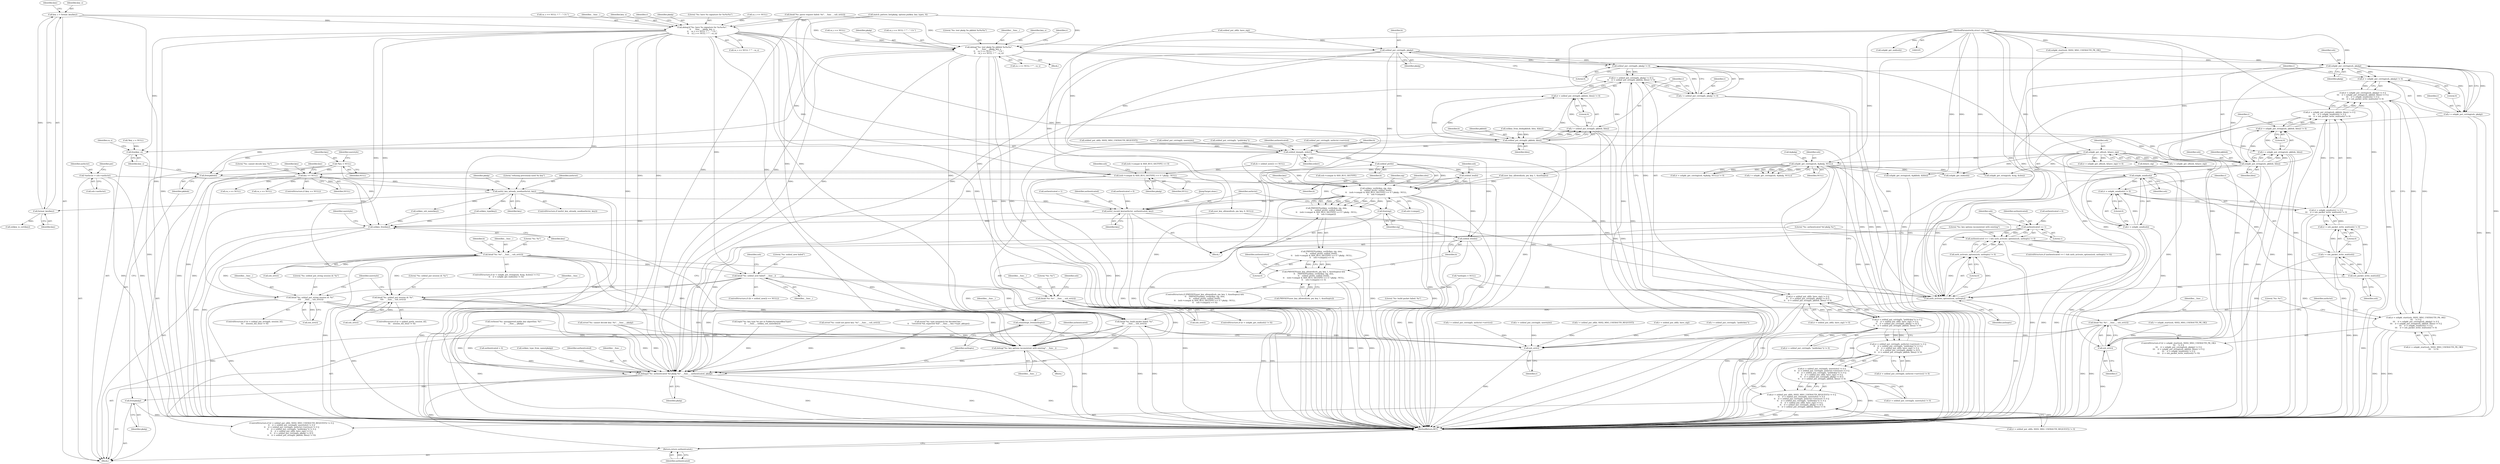 digraph "0_src_779974d35b4859c07bc3cb8a12c74b43b0a7d1e0_1@pointer" {
"1000300" [label="(Call,key_s = format_key(key))"];
"1000302" [label="(Call,format_key(key))"];
"1000275" [label="(Call,auth2_key_already_used(authctxt, key))"];
"1000109" [label="(Call,*authctxt = ssh->authctxt)"];
"1000231" [label="(Call,key == NULL)"];
"1000122" [label="(Call,*key = NULL)"];
"1000178" [label="(Call,sshpkt_get_cstring(ssh, &pkalg, NULL))"];
"1000169" [label="(Call,sshpkt_get_u8(ssh, &have_sig))"];
"1000106" [label="(MethodParameterIn,struct ssh *ssh)"];
"1000318" [label="(Call,debug3(\"%s: have %s signature for %s%s%s\",\n\t\t    __func__, pkalg, key_s,\n\t\t    ca_s == NULL ? \"\" : \" CA \",\n\t\t    ca_s == NULL ? \"\" : ca_s))"];
"1000353" [label="(Call,fatal(\"%s: %s\", __func__, ssh_err(r)))"];
"1000364" [label="(Call,fatal(\"%s: sshbuf_new failed\", __func__))"];
"1000383" [label="(Call,fatal(\"%s: sshbuf_put session id: %s\",\n\t\t\t\t    __func__, ssh_err(r)))"];
"1000484" [label="(Call,fatal(\"%s: build packet failed: %s\",\n\t\t\t    __func__, ssh_err(r)))"];
"1000642" [label="(Call,debug(\"%s: key options inconsistent with existing\", __func__))"];
"1000648" [label="(Call,debug2(\"%s: authenticated %d pkalg %s\", __func__, authenticated, pkalg))"];
"1000659" [label="(Call,free(pkalg))"];
"1000667" [label="(Return,return authenticated;)"];
"1000399" [label="(Call,fatal(\"%s: sshbuf_put_string session id: %s\",\n \t\t\t\t    __func__, ssh_err(r)))"];
"1000472" [label="(Call,sshbuf_put_cstring(b, pkalg))"];
"1000471" [label="(Call,sshbuf_put_cstring(b, pkalg) != 0)"];
"1000468" [label="(Call,(r = sshbuf_put_cstring(b, pkalg) != 0) ||\n\t\t    (r = sshbuf_put_string(b, pkblob, blen)) != 0)"];
"1000460" [label="(Call,(r = sshbuf_put_u8(b, have_sig)) != 0 ||\n\t\t    (r = sshbuf_put_cstring(b, pkalg) != 0) ||\n\t\t    (r = sshbuf_put_string(b, pkblob, blen)) != 0)"];
"1000452" [label="(Call,(r = sshbuf_put_cstring(b, \"publickey\")) != 0 ||\n\t\t    (r = sshbuf_put_u8(b, have_sig)) != 0 ||\n\t\t    (r = sshbuf_put_cstring(b, pkalg) != 0) ||\n\t\t    (r = sshbuf_put_string(b, pkblob, blen)) != 0)"];
"1000442" [label="(Call,(r = sshbuf_put_cstring(b, authctxt->service)) != 0 ||\n\t\t    (r = sshbuf_put_cstring(b, \"publickey\")) != 0 ||\n\t\t    (r = sshbuf_put_u8(b, have_sig)) != 0 ||\n\t\t    (r = sshbuf_put_cstring(b, pkalg) != 0) ||\n\t\t    (r = sshbuf_put_string(b, pkblob, blen)) != 0)"];
"1000434" [label="(Call,(r = sshbuf_put_cstring(b, userstyle)) != 0 ||\n\t\t    (r = sshbuf_put_cstring(b, authctxt->service)) != 0 ||\n\t\t    (r = sshbuf_put_cstring(b, \"publickey\")) != 0 ||\n\t\t    (r = sshbuf_put_u8(b, have_sig)) != 0 ||\n\t\t    (r = sshbuf_put_cstring(b, pkalg) != 0) ||\n\t\t    (r = sshbuf_put_string(b, pkblob, blen)) != 0)"];
"1000426" [label="(Call,(r = sshbuf_put_u8(b, SSH2_MSG_USERAUTH_REQUEST)) != 0 ||\n\t\t    (r = sshbuf_put_cstring(b, userstyle)) != 0 ||\n\t\t    (r = sshbuf_put_cstring(b, authctxt->service)) != 0 ||\n\t\t    (r = sshbuf_put_cstring(b, \"publickey\")) != 0 ||\n\t\t    (r = sshbuf_put_u8(b, have_sig)) != 0 ||\n\t\t    (r = sshbuf_put_cstring(b, pkalg) != 0) ||\n\t\t    (r = sshbuf_put_string(b, pkblob, blen)) != 0)"];
"1000469" [label="(Call,r = sshbuf_put_cstring(b, pkalg) != 0)"];
"1000487" [label="(Call,ssh_err(r))"];
"1000479" [label="(Call,sshbuf_put_string(b, pkblob, blen))"];
"1000476" [label="(Call,(r = sshbuf_put_string(b, pkblob, blen)) != 0)"];
"1000477" [label="(Call,r = sshbuf_put_string(b, pkblob, blen))"];
"1000489" [label="(Call,sshbuf_dump(b, stderr))"];
"1000511" [label="(Call,sshbuf_ptr(b))"];
"1000507" [label="(Call,sshkey_verify(key, sig, slen,\n\t\t    sshbuf_ptr(b), sshbuf_len(b),\n\t\t    (ssh->compat & SSH_BUG_SIGTYPE) == 0 ? pkalg : NULL,\n\t\t    ssh->compat))"];
"1000506" [label="(Call,PRIVSEP(sshkey_verify(key, sig, slen,\n\t\t    sshbuf_ptr(b), sshbuf_len(b),\n\t\t    (ssh->compat & SSH_BUG_SIGTYPE) == 0 ? pkalg : NULL,\n\t\t    ssh->compat)))"];
"1000505" [label="(Call,PRIVSEP(sshkey_verify(key, sig, slen,\n\t\t    sshbuf_ptr(b), sshbuf_len(b),\n\t\t    (ssh->compat & SSH_BUG_SIGTYPE) == 0 ? pkalg : NULL,\n\t\t    ssh->compat)) == 0)"];
"1000496" [label="(Call,PRIVSEP(user_key_allowed(ssh, pw, key, 1, &authopts)) &&\n\t\t    PRIVSEP(sshkey_verify(key, sig, slen,\n\t\t    sshbuf_ptr(b), sshbuf_len(b),\n\t\t    (ssh->compat & SSH_BUG_SIGTYPE) == 0 ? pkalg : NULL,\n\t\t    ssh->compat)) == 0)"];
"1000535" [label="(Call,free(sig))"];
"1000537" [label="(Call,auth2_record_key(authctxt, authenticated, key))"];
"1000633" [label="(Call,authenticated == 1)"];
"1000632" [label="(Call,authenticated == 1 && auth_activate_options(ssh, authopts) != 0)"];
"1000655" [label="(Call,sshkey_free(key))"];
"1000513" [label="(Call,sshbuf_len(b))"];
"1000533" [label="(Call,sshbuf_free(b))"];
"1000661" [label="(Call,free(pkblob))"];
"1000515" [label="(Call,(ssh->compat & SSH_BUG_SIGTYPE) == 0 ? pkalg : NULL)"];
"1000663" [label="(Call,free(key_s))"];
"1000543" [label="(Call,debug(\"%s: test pkalg %s pkblob %s%s%s\",\n\t\t    __func__, pkalg, key_s,\n\t\t    ca_s == NULL ? \"\" : \" CA \",\n\t\t    ca_s == NULL ? \"\" : ca_s))"];
"1000567" [label="(Call,fatal(\"%s: %s\", __func__, ssh_err(r)))"];
"1000620" [label="(Call,fatal(\"%s: %s\", __func__, ssh_err(r)))"];
"1000594" [label="(Call,sshpkt_put_cstring(ssh, pkalg))"];
"1000591" [label="(Call,(r = sshpkt_put_cstring(ssh, pkalg)) != 0)"];
"1000590" [label="(Call,(r = sshpkt_put_cstring(ssh, pkalg)) != 0 ||\n\t\t\t    (r = sshpkt_put_string(ssh, pkblob, blen)) != 0 ||\n\t\t\t    (r = sshpkt_send(ssh)) != 0 ||\n\t\t\t    (r = ssh_packet_write_wait(ssh)) != 0)"];
"1000582" [label="(Call,(r = sshpkt_start(ssh, SSH2_MSG_USERAUTH_PK_OK))\n\t\t\t    != 0 ||\n\t\t\t    (r = sshpkt_put_cstring(ssh, pkalg)) != 0 ||\n\t\t\t    (r = sshpkt_put_string(ssh, pkblob, blen)) != 0 ||\n\t\t\t    (r = sshpkt_send(ssh)) != 0 ||\n\t\t\t    (r = ssh_packet_write_wait(ssh)) != 0)"];
"1000592" [label="(Call,r = sshpkt_put_cstring(ssh, pkalg))"];
"1000623" [label="(Call,ssh_err(r))"];
"1000602" [label="(Call,sshpkt_put_string(ssh, pkblob, blen))"];
"1000599" [label="(Call,(r = sshpkt_put_string(ssh, pkblob, blen)) != 0)"];
"1000598" [label="(Call,(r = sshpkt_put_string(ssh, pkblob, blen)) != 0 ||\n\t\t\t    (r = sshpkt_send(ssh)) != 0 ||\n\t\t\t    (r = ssh_packet_write_wait(ssh)) != 0)"];
"1000600" [label="(Call,r = sshpkt_put_string(ssh, pkblob, blen))"];
"1000611" [label="(Call,sshpkt_send(ssh))"];
"1000608" [label="(Call,(r = sshpkt_send(ssh)) != 0)"];
"1000607" [label="(Call,(r = sshpkt_send(ssh)) != 0 ||\n\t\t\t    (r = ssh_packet_write_wait(ssh)) != 0)"];
"1000609" [label="(Call,r = sshpkt_send(ssh))"];
"1000617" [label="(Call,ssh_packet_write_wait(ssh))"];
"1000614" [label="(Call,(r = ssh_packet_write_wait(ssh)) != 0)"];
"1000615" [label="(Call,r = ssh_packet_write_wait(ssh))"];
"1000637" [label="(Call,auth_activate_options(ssh, authopts))"];
"1000636" [label="(Call,auth_activate_options(ssh, authopts) != 0)"];
"1000653" [label="(Call,sshauthopt_free(authopts))"];
"1000123" [label="(Identifier,key)"];
"1000167" [label="(Call,r = sshpkt_get_u8(ssh, &have_sig))"];
"1000554" [label="(Call,ca_s == NULL ? \"\" : ca_s)"];
"1000615" [label="(Call,r = ssh_packet_write_wait(ssh))"];
"1000574" [label="(Call,user_key_allowed(ssh, pw, key, 0, NULL))"];
"1000430" [label="(Call,sshbuf_put_u8(b, SSH2_MSG_USERAUTH_REQUEST))"];
"1000512" [label="(Identifier,b)"];
"1000656" [label="(Identifier,key)"];
"1000179" [label="(Identifier,ssh)"];
"1000169" [label="(Call,sshpkt_get_u8(ssh, &have_sig))"];
"1000611" [label="(Call,sshpkt_send(ssh))"];
"1000653" [label="(Call,sshauthopt_free(authopts))"];
"1000599" [label="(Call,(r = sshpkt_put_string(ssh, pkblob, blen)) != 0)"];
"1000583" [label="(Call,(r = sshpkt_start(ssh, SSH2_MSG_USERAUTH_PK_OK))\n\t\t\t    != 0)"];
"1000383" [label="(Call,fatal(\"%s: sshbuf_put session id: %s\",\n\t\t\t\t    __func__, ssh_err(r)))"];
"1000505" [label="(Call,PRIVSEP(sshkey_verify(key, sig, slen,\n\t\t    sshbuf_ptr(b), sshbuf_len(b),\n\t\t    (ssh->compat & SSH_BUG_SIGTYPE) == 0 ? pkalg : NULL,\n\t\t    ssh->compat)) == 0)"];
"1000485" [label="(Literal,\"%s: build packet failed: %s\")"];
"1000669" [label="(MethodReturn,RET)"];
"1000667" [label="(Return,return authenticated;)"];
"1000496" [label="(Call,PRIVSEP(user_key_allowed(ssh, pw, key, 1, &authopts)) &&\n\t\t    PRIVSEP(sshkey_verify(key, sig, slen,\n\t\t    sshbuf_ptr(b), sshbuf_len(b),\n\t\t    (ssh->compat & SSH_BUG_SIGTYPE) == 0 ? pkalg : NULL,\n\t\t    ssh->compat)) == 0)"];
"1000639" [label="(Identifier,authopts)"];
"1000340" [label="(Call,sshpkt_get_string(ssh, &sig, &slen))"];
"1000302" [label="(Call,format_key(key))"];
"1000324" [label="(Call,ca_s == NULL)"];
"1000366" [label="(Identifier,__func__)"];
"1000150" [label="(Call,*authopts = NULL)"];
"1000318" [label="(Call,debug3(\"%s: have %s signature for %s%s%s\",\n\t\t    __func__, pkalg, key_s,\n\t\t    ca_s == NULL ? \"\" : \" CA \",\n\t\t    ca_s == NULL ? \"\" : ca_s))"];
"1000594" [label="(Call,sshpkt_put_cstring(ssh, pkalg))"];
"1000484" [label="(Call,fatal(\"%s: build packet failed: %s\",\n\t\t\t    __func__, ssh_err(r)))"];
"1000531" [label="(Identifier,authenticated)"];
"1000187" [label="(Call,sshpkt_get_string(ssh, &pkblob, &blen))"];
"1000399" [label="(Call,fatal(\"%s: sshbuf_put_string session id: %s\",\n \t\t\t\t    __func__, ssh_err(r)))"];
"1000487" [label="(Call,ssh_err(r))"];
"1000110" [label="(Identifier,authctxt)"];
"1000666" [label="(Identifier,ca_s)"];
"1000319" [label="(Literal,\"%s: have %s signature for %s%s%s\")"];
"1000230" [label="(ControlStructure,if (key == NULL))"];
"1000330" [label="(Call,ca_s == NULL)"];
"1000582" [label="(Call,(r = sshpkt_start(ssh, SSH2_MSG_USERAUTH_PK_OK))\n\t\t\t    != 0 ||\n\t\t\t    (r = sshpkt_put_cstring(ssh, pkalg)) != 0 ||\n\t\t\t    (r = sshpkt_put_string(ssh, pkblob, blen)) != 0 ||\n\t\t\t    (r = sshpkt_send(ssh)) != 0 ||\n\t\t\t    (r = ssh_packet_write_wait(ssh)) != 0)"];
"1000400" [label="(Literal,\"%s: sshbuf_put_string session id: %s\")"];
"1000537" [label="(Call,auth2_record_key(authctxt, authenticated, key))"];
"1000620" [label="(Call,fatal(\"%s: %s\", __func__, ssh_err(r)))"];
"1000662" [label="(Identifier,pkblob)"];
"1000668" [label="(Identifier,authenticated)"];
"1000461" [label="(Call,(r = sshbuf_put_u8(b, have_sig)) != 0)"];
"1000547" [label="(Identifier,key_s)"];
"1000560" [label="(ControlStructure,if ((r = sshpkt_get_end(ssh)) != 0))"];
"1000591" [label="(Call,(r = sshpkt_put_cstring(ssh, pkalg)) != 0)"];
"1000630" [label="(JumpTarget,done:)"];
"1000287" [label="(Identifier,pkalg)"];
"1000406" [label="(Identifier,userstyle)"];
"1000460" [label="(Call,(r = sshbuf_put_u8(b, have_sig)) != 0 ||\n\t\t    (r = sshbuf_put_cstring(b, pkalg) != 0) ||\n\t\t    (r = sshbuf_put_string(b, pkblob, blen)) != 0)"];
"1000563" [label="(Identifier,r)"];
"1000606" [label="(Literal,0)"];
"1000610" [label="(Identifier,r)"];
"1000491" [label="(Identifier,stderr)"];
"1000317" [label="(Block,)"];
"1000178" [label="(Call,sshpkt_get_cstring(ssh, &pkalg, NULL))"];
"1000555" [label="(Call,ca_s == NULL)"];
"1000335" [label="(ControlStructure,if ((r = sshpkt_get_string(ssh, &sig, &slen)) != 0 ||\n\t\t    (r = sshpkt_get_end(ssh)) != 0))"];
"1000621" [label="(Literal,\"%s: %s\")"];
"1000546" [label="(Identifier,pkalg)"];
"1000595" [label="(Identifier,ssh)"];
"1000523" [label="(Identifier,pkalg)"];
"1000274" [label="(ControlStructure,if (auth2_key_already_used(authctxt, key)))"];
"1000306" [label="(Identifier,key)"];
"1000323" [label="(Call,ca_s == NULL ? \"\" : \" CA \")"];
"1000281" [label="(Call,sshkey_type(key))"];
"1000280" [label="(Literal,\"refusing previously-used %s key\")"];
"1000548" [label="(Call,ca_s == NULL ? \"\" : \" CA \")"];
"1000661" [label="(Call,free(pkblob))"];
"1000275" [label="(Call,auth2_key_already_used(authctxt, key))"];
"1000517" [label="(Call,ssh->compat & SSH_BUG_SIGTYPE)"];
"1000131" [label="(Call,*key_s = NULL)"];
"1000590" [label="(Call,(r = sshpkt_put_cstring(ssh, pkalg)) != 0 ||\n\t\t\t    (r = sshpkt_put_string(ssh, pkblob, blen)) != 0 ||\n\t\t\t    (r = sshpkt_send(ssh)) != 0 ||\n\t\t\t    (r = ssh_packet_write_wait(ssh)) != 0)"];
"1000506" [label="(Call,PRIVSEP(sshkey_verify(key, sig, slen,\n\t\t    sshbuf_ptr(b), sshbuf_len(b),\n\t\t    (ssh->compat & SSH_BUG_SIGTYPE) == 0 ? pkalg : NULL,\n\t\t    ssh->compat)))"];
"1000276" [label="(Identifier,authctxt)"];
"1000651" [label="(Identifier,authenticated)"];
"1000564" [label="(Call,sshpkt_get_end(ssh))"];
"1000649" [label="(Literal,\"%s: authenticated %d pkalg %s\")"];
"1000456" [label="(Call,sshbuf_put_cstring(b, \"publickey\"))"];
"1000427" [label="(Call,(r = sshbuf_put_u8(b, SSH2_MSG_USERAUTH_REQUEST)) != 0)"];
"1000648" [label="(Call,debug2(\"%s: authenticated %d pkalg %s\", __func__, authenticated, pkalg))"];
"1000175" [label="(Call,(r = sshpkt_get_cstring(ssh, &pkalg, NULL)) != 0)"];
"1000534" [label="(Identifier,b)"];
"1000497" [label="(Call,PRIVSEP(user_key_allowed(ssh, pw, key, 1, &authopts)))"];
"1000509" [label="(Identifier,sig)"];
"1000106" [label="(MethodParameterIn,struct ssh *ssh)"];
"1000570" [label="(Call,ssh_err(r))"];
"1000194" [label="(Call,fatal(\"%s: parse request failed: %s\", __func__, ssh_err(r)))"];
"1000171" [label="(Call,&have_sig)"];
"1000320" [label="(Identifier,__func__)"];
"1000581" [label="(ControlStructure,if ((r = sshpkt_start(ssh, SSH2_MSG_USERAUTH_PK_OK))\n\t\t\t    != 0 ||\n\t\t\t    (r = sshpkt_put_cstring(ssh, pkalg)) != 0 ||\n\t\t\t    (r = sshpkt_put_string(ssh, pkblob, blen)) != 0 ||\n\t\t\t    (r = sshpkt_send(ssh)) != 0 ||\n\t\t\t    (r = ssh_packet_write_wait(ssh)) != 0))"];
"1000632" [label="(Call,authenticated == 1 && auth_activate_options(ssh, authopts) != 0)"];
"1000231" [label="(Call,key == NULL)"];
"1000524" [label="(Identifier,NULL)"];
"1000462" [label="(Call,r = sshbuf_put_u8(b, have_sig))"];
"1000474" [label="(Identifier,pkalg)"];
"1000322" [label="(Identifier,key_s)"];
"1000425" [label="(ControlStructure,if ((r = sshbuf_put_u8(b, SSH2_MSG_USERAUTH_REQUEST)) != 0 ||\n\t\t    (r = sshbuf_put_cstring(b, userstyle)) != 0 ||\n\t\t    (r = sshbuf_put_cstring(b, authctxt->service)) != 0 ||\n\t\t    (r = sshbuf_put_cstring(b, \"publickey\")) != 0 ||\n\t\t    (r = sshbuf_put_u8(b, have_sig)) != 0 ||\n\t\t    (r = sshbuf_put_cstring(b, pkalg) != 0) ||\n\t\t    (r = sshbuf_put_string(b, pkblob, blen)) != 0))"];
"1000247" [label="(Call,error(\"%s: type mismatch for decoded key \"\n\t\t    \"(received %d, expected %d)\", __func__, key->type, pktype))"];
"1000128" [label="(Identifier,userstyle)"];
"1000468" [label="(Call,(r = sshbuf_put_cstring(b, pkalg) != 0) ||\n\t\t    (r = sshbuf_put_string(b, pkblob, blen)) != 0)"];
"1000426" [label="(Call,(r = sshbuf_put_u8(b, SSH2_MSG_USERAUTH_REQUEST)) != 0 ||\n\t\t    (r = sshbuf_put_cstring(b, userstyle)) != 0 ||\n\t\t    (r = sshbuf_put_cstring(b, authctxt->service)) != 0 ||\n\t\t    (r = sshbuf_put_cstring(b, \"publickey\")) != 0 ||\n\t\t    (r = sshbuf_put_u8(b, have_sig)) != 0 ||\n\t\t    (r = sshbuf_put_cstring(b, pkalg) != 0) ||\n\t\t    (r = sshbuf_put_string(b, pkblob, blen)) != 0)"];
"1000217" [label="(Call,sshkey_from_blob(pkblob, blen, &key))"];
"1000339" [label="(Identifier,r)"];
"1000402" [label="(Call,ssh_err(r))"];
"1000645" [label="(Call,authenticated = 0)"];
"1000354" [label="(Literal,\"%s: %s\")"];
"1000525" [label="(Call,ssh->compat)"];
"1000305" [label="(Call,sshkey_is_cert(key))"];
"1000495" [label="(ControlStructure,if (PRIVSEP(user_key_allowed(ssh, pw, key, 1, &authopts)) &&\n\t\t    PRIVSEP(sshkey_verify(key, sig, slen,\n\t\t    sshbuf_ptr(b), sshbuf_len(b),\n\t\t    (ssh->compat & SSH_BUG_SIGTYPE) == 0 ? pkalg : NULL,\n\t\t    ssh->compat)) == 0))"];
"1000623" [label="(Call,ssh_err(r))"];
"1000613" [label="(Literal,0)"];
"1000350" [label="(Call,sshpkt_get_end(ssh))"];
"1000510" [label="(Identifier,slen)"];
"1000236" [label="(Literal,\"%s: cannot decode key: %s\")"];
"1000107" [label="(Block,)"];
"1000472" [label="(Call,sshbuf_put_cstring(b, pkalg))"];
"1000452" [label="(Call,(r = sshbuf_put_cstring(b, \"publickey\")) != 0 ||\n\t\t    (r = sshbuf_put_u8(b, have_sig)) != 0 ||\n\t\t    (r = sshbuf_put_cstring(b, pkalg) != 0) ||\n\t\t    (r = sshbuf_put_string(b, pkblob, blen)) != 0)"];
"1000538" [label="(Identifier,authctxt)"];
"1000208" [label="(Call,verbose(\"%s: unsupported public key algorithm: %s\",\n\t\t    __func__, pkalg))"];
"1000232" [label="(Identifier,key)"];
"1000644" [label="(Identifier,__func__)"];
"1000370" [label="(Identifier,ssh)"];
"1000353" [label="(Call,fatal(\"%s: %s\", __func__, ssh_err(r)))"];
"1000601" [label="(Identifier,r)"];
"1000356" [label="(Call,ssh_err(r))"];
"1000664" [label="(Identifier,key_s)"];
"1000635" [label="(Literal,1)"];
"1000488" [label="(Identifier,r)"];
"1000612" [label="(Identifier,ssh)"];
"1000243" [label="(Identifier,key)"];
"1000600" [label="(Call,r = sshpkt_put_string(ssh, pkblob, blen))"];
"1000627" [label="(Identifier,authctxt)"];
"1000233" [label="(Identifier,NULL)"];
"1000475" [label="(Literal,0)"];
"1000478" [label="(Identifier,r)"];
"1000652" [label="(Identifier,pkalg)"];
"1000374" [label="(ControlStructure,if ((r = sshbuf_put(b, session_id2,\n\t\t\t    session_id2_len)) != 0))"];
"1000201" [label="(Call,sshkey_type_from_name(pkalg))"];
"1000453" [label="(Call,(r = sshbuf_put_cstring(b, \"publickey\")) != 0)"];
"1000514" [label="(Identifier,b)"];
"1000476" [label="(Call,(r = sshbuf_put_string(b, pkblob, blen)) != 0)"];
"1000596" [label="(Identifier,pkalg)"];
"1000631" [label="(ControlStructure,if (authenticated == 1 && auth_activate_options(ssh, authopts) != 0))"];
"1000614" [label="(Call,(r = ssh_packet_write_wait(ssh)) != 0)"];
"1000454" [label="(Call,r = sshbuf_put_cstring(b, \"publickey\"))"];
"1000539" [label="(Identifier,authenticated)"];
"1000303" [label="(Identifier,key)"];
"1000434" [label="(Call,(r = sshbuf_put_cstring(b, userstyle)) != 0 ||\n\t\t    (r = sshbuf_put_cstring(b, authctxt->service)) != 0 ||\n\t\t    (r = sshbuf_put_cstring(b, \"publickey\")) != 0 ||\n\t\t    (r = sshbuf_put_u8(b, have_sig)) != 0 ||\n\t\t    (r = sshbuf_put_cstring(b, pkalg) != 0) ||\n\t\t    (r = sshbuf_put_string(b, pkblob, blen)) != 0)"];
"1000166" [label="(Call,(r = sshpkt_get_u8(ssh, &have_sig)) != 0)"];
"1000633" [label="(Call,authenticated == 1)"];
"1000609" [label="(Call,r = sshpkt_send(ssh))"];
"1000637" [label="(Call,auth_activate_options(ssh, authopts))"];
"1000659" [label="(Call,free(pkalg))"];
"1000446" [label="(Call,sshbuf_put_cstring(b, authctxt->service))"];
"1000544" [label="(Literal,\"%s: test pkalg %s pkblob %s%s%s\")"];
"1000593" [label="(Identifier,r)"];
"1000618" [label="(Identifier,ssh)"];
"1000444" [label="(Call,r = sshbuf_put_cstring(b, authctxt->service))"];
"1000481" [label="(Identifier,pkblob)"];
"1000359" [label="(Call,(b = sshbuf_new()) == NULL)"];
"1000543" [label="(Call,debug(\"%s: test pkalg %s pkblob %s%s%s\",\n\t\t    __func__, pkalg, key_s,\n\t\t    ca_s == NULL ? \"\" : \" CA \",\n\t\t    ca_s == NULL ? \"\" : ca_s))"];
"1000109" [label="(Call,*authctxt = ssh->authctxt)"];
"1000511" [label="(Call,sshbuf_ptr(b))"];
"1000642" [label="(Call,debug(\"%s: key options inconsistent with existing\", __func__))"];
"1000122" [label="(Call,*key = NULL)"];
"1000365" [label="(Literal,\"%s: sshbuf_new failed\")"];
"1000654" [label="(Identifier,authopts)"];
"1000390" [label="(ControlStructure,if ((r = sshbuf_put_string(b, session_id2,\n\t\t\t    session_id2_len)) != 0))"];
"1000508" [label="(Identifier,key)"];
"1000479" [label="(Call,sshbuf_put_string(b, pkblob, blen))"];
"1000483" [label="(Literal,0)"];
"1000513" [label="(Call,sshbuf_len(b))"];
"1000477" [label="(Call,r = sshbuf_put_string(b, pkblob, blen))"];
"1000636" [label="(Call,auth_activate_options(ssh, authopts) != 0)"];
"1000568" [label="(Literal,\"%s: %s\")"];
"1000277" [label="(Identifier,key)"];
"1000170" [label="(Identifier,ssh)"];
"1000526" [label="(Identifier,ssh)"];
"1000507" [label="(Call,sshkey_verify(key, sig, slen,\n\t\t    sshbuf_ptr(b), sshbuf_len(b),\n\t\t    (ssh->compat & SSH_BUG_SIGTYPE) == 0 ? pkalg : NULL,\n\t\t    ssh->compat))"];
"1000598" [label="(Call,(r = sshpkt_put_string(ssh, pkblob, blen)) != 0 ||\n\t\t\t    (r = sshpkt_send(ssh)) != 0 ||\n\t\t\t    (r = ssh_packet_write_wait(ssh)) != 0)"];
"1000586" [label="(Call,sshpkt_start(ssh, SSH2_MSG_USERAUTH_PK_OK))"];
"1000180" [label="(Call,&pkalg)"];
"1000650" [label="(Identifier,__func__)"];
"1000471" [label="(Call,sshbuf_put_cstring(b, pkalg) != 0)"];
"1000297" [label="(Call,sshkey_ssh_name(key))"];
"1000535" [label="(Call,free(sig))"];
"1000603" [label="(Identifier,ssh)"];
"1000146" [label="(Call,authenticated = 0)"];
"1000575" [label="(Identifier,ssh)"];
"1000655" [label="(Call,sshkey_free(key))"];
"1000116" [label="(Identifier,pw)"];
"1000663" [label="(Call,free(key_s))"];
"1000658" [label="(Identifier,userstyle)"];
"1000361" [label="(Identifier,b)"];
"1000592" [label="(Call,r = sshpkt_put_cstring(ssh, pkalg))"];
"1000493" [label="(Identifier,authenticated)"];
"1000235" [label="(Call,error(\"%s: cannot decode key: %s\", __func__, pkalg))"];
"1000401" [label="(Identifier,__func__)"];
"1000569" [label="(Identifier,__func__)"];
"1000442" [label="(Call,(r = sshbuf_put_cstring(b, authctxt->service)) != 0 ||\n\t\t    (r = sshbuf_put_cstring(b, \"publickey\")) != 0 ||\n\t\t    (r = sshbuf_put_u8(b, have_sig)) != 0 ||\n\t\t    (r = sshbuf_put_cstring(b, pkalg) != 0) ||\n\t\t    (r = sshbuf_put_string(b, pkblob, blen)) != 0)"];
"1000604" [label="(Identifier,pkblob)"];
"1000111" [label="(Call,ssh->authctxt)"];
"1000301" [label="(Identifier,key_s)"];
"1000602" [label="(Call,sshpkt_put_string(ssh, pkblob, blen))"];
"1000528" [label="(Literal,0)"];
"1000492" [label="(Call,authenticated = 0)"];
"1000619" [label="(Literal,0)"];
"1000608" [label="(Call,(r = sshpkt_send(ssh)) != 0)"];
"1000470" [label="(Identifier,r)"];
"1000641" [label="(Block,)"];
"1000482" [label="(Identifier,blen)"];
"1000364" [label="(Call,fatal(\"%s: sshbuf_new failed\", __func__))"];
"1000443" [label="(Call,(r = sshbuf_put_cstring(b, authctxt->service)) != 0)"];
"1000224" [label="(Call,error(\"%s: could not parse key: %s\", __func__, ssh_err(r)))"];
"1000464" [label="(Call,sshbuf_put_u8(b, have_sig))"];
"1000321" [label="(Identifier,pkalg)"];
"1000638" [label="(Identifier,ssh)"];
"1000480" [label="(Identifier,b)"];
"1000386" [label="(Call,ssh_err(r))"];
"1000584" [label="(Call,r = sshpkt_start(ssh, SSH2_MSG_USERAUTH_PK_OK))"];
"1000176" [label="(Call,r = sshpkt_get_cstring(ssh, &pkalg, NULL))"];
"1000540" [label="(Identifier,key)"];
"1000358" [label="(ControlStructure,if ((b = sshbuf_new()) == NULL))"];
"1000329" [label="(Call,ca_s == NULL ? \"\" : ca_s)"];
"1000384" [label="(Literal,\"%s: sshbuf_put session id: %s\")"];
"1000385" [label="(Identifier,__func__)"];
"1000436" [label="(Call,r = sshbuf_put_cstring(b, userstyle))"];
"1000616" [label="(Identifier,r)"];
"1000549" [label="(Call,ca_s == NULL)"];
"1000640" [label="(Literal,0)"];
"1000533" [label="(Call,sshbuf_free(b))"];
"1000490" [label="(Identifier,b)"];
"1000498" [label="(Call,user_key_allowed(ssh, pw, key, 1, &authopts))"];
"1000438" [label="(Call,sshbuf_put_cstring(b, userstyle))"];
"1000530" [label="(Call,authenticated = 1)"];
"1000660" [label="(Identifier,pkalg)"];
"1000294" [label="(Call,logit(\"%s: key type %s not in PubkeyAcceptedKeyTypes\",\n\t\t    __func__, sshkey_ssh_name(key)))"];
"1000355" [label="(Identifier,__func__)"];
"1000435" [label="(Call,(r = sshbuf_put_cstring(b, userstyle)) != 0)"];
"1000545" [label="(Identifier,__func__)"];
"1000473" [label="(Identifier,b)"];
"1000428" [label="(Call,r = sshbuf_put_u8(b, SSH2_MSG_USERAUTH_REQUEST))"];
"1000634" [label="(Identifier,authenticated)"];
"1000519" [label="(Identifier,ssh)"];
"1000605" [label="(Identifier,blen)"];
"1000643" [label="(Literal,\"%s: key options inconsistent with existing\")"];
"1000516" [label="(Call,(ssh->compat & SSH_BUG_SIGTYPE) == 0)"];
"1000646" [label="(Identifier,authenticated)"];
"1000607" [label="(Call,(r = sshpkt_send(ssh)) != 0 ||\n\t\t\t    (r = ssh_packet_write_wait(ssh)) != 0)"];
"1000542" [label="(Block,)"];
"1000597" [label="(Literal,0)"];
"1000286" [label="(Call,match_pattern_list(pkalg, options.pubkey_key_types, 0))"];
"1000515" [label="(Call,(ssh->compat & SSH_BUG_SIGTYPE) == 0 ? pkalg : NULL)"];
"1000486" [label="(Identifier,__func__)"];
"1000469" [label="(Call,r = sshbuf_put_cstring(b, pkalg) != 0)"];
"1000622" [label="(Identifier,__func__)"];
"1000617" [label="(Call,ssh_packet_write_wait(ssh))"];
"1000300" [label="(Call,key_s = format_key(key))"];
"1000624" [label="(Identifier,r)"];
"1000536" [label="(Identifier,sig)"];
"1000489" [label="(Call,sshbuf_dump(b, stderr))"];
"1000182" [label="(Identifier,NULL)"];
"1000124" [label="(Identifier,NULL)"];
"1000567" [label="(Call,fatal(\"%s: %s\", __func__, ssh_err(r)))"];
"1000300" -> "1000107"  [label="AST: "];
"1000300" -> "1000302"  [label="CFG: "];
"1000301" -> "1000300"  [label="AST: "];
"1000302" -> "1000300"  [label="AST: "];
"1000306" -> "1000300"  [label="CFG: "];
"1000300" -> "1000669"  [label="DDG: "];
"1000302" -> "1000300"  [label="DDG: "];
"1000300" -> "1000318"  [label="DDG: "];
"1000300" -> "1000543"  [label="DDG: "];
"1000302" -> "1000303"  [label="CFG: "];
"1000303" -> "1000302"  [label="AST: "];
"1000275" -> "1000302"  [label="DDG: "];
"1000302" -> "1000305"  [label="DDG: "];
"1000275" -> "1000274"  [label="AST: "];
"1000275" -> "1000277"  [label="CFG: "];
"1000276" -> "1000275"  [label="AST: "];
"1000277" -> "1000275"  [label="AST: "];
"1000280" -> "1000275"  [label="CFG: "];
"1000287" -> "1000275"  [label="CFG: "];
"1000275" -> "1000669"  [label="DDG: "];
"1000275" -> "1000669"  [label="DDG: "];
"1000109" -> "1000275"  [label="DDG: "];
"1000231" -> "1000275"  [label="DDG: "];
"1000275" -> "1000281"  [label="DDG: "];
"1000275" -> "1000297"  [label="DDG: "];
"1000275" -> "1000537"  [label="DDG: "];
"1000109" -> "1000107"  [label="AST: "];
"1000109" -> "1000111"  [label="CFG: "];
"1000110" -> "1000109"  [label="AST: "];
"1000111" -> "1000109"  [label="AST: "];
"1000116" -> "1000109"  [label="CFG: "];
"1000109" -> "1000669"  [label="DDG: "];
"1000109" -> "1000669"  [label="DDG: "];
"1000231" -> "1000230"  [label="AST: "];
"1000231" -> "1000233"  [label="CFG: "];
"1000232" -> "1000231"  [label="AST: "];
"1000233" -> "1000231"  [label="AST: "];
"1000236" -> "1000231"  [label="CFG: "];
"1000243" -> "1000231"  [label="CFG: "];
"1000231" -> "1000669"  [label="DDG: "];
"1000231" -> "1000669"  [label="DDG: "];
"1000122" -> "1000231"  [label="DDG: "];
"1000178" -> "1000231"  [label="DDG: "];
"1000231" -> "1000324"  [label="DDG: "];
"1000231" -> "1000549"  [label="DDG: "];
"1000231" -> "1000655"  [label="DDG: "];
"1000122" -> "1000107"  [label="AST: "];
"1000122" -> "1000124"  [label="CFG: "];
"1000123" -> "1000122"  [label="AST: "];
"1000124" -> "1000122"  [label="AST: "];
"1000128" -> "1000122"  [label="CFG: "];
"1000122" -> "1000669"  [label="DDG: "];
"1000122" -> "1000655"  [label="DDG: "];
"1000178" -> "1000176"  [label="AST: "];
"1000178" -> "1000182"  [label="CFG: "];
"1000179" -> "1000178"  [label="AST: "];
"1000180" -> "1000178"  [label="AST: "];
"1000182" -> "1000178"  [label="AST: "];
"1000176" -> "1000178"  [label="CFG: "];
"1000178" -> "1000669"  [label="DDG: "];
"1000178" -> "1000669"  [label="DDG: "];
"1000178" -> "1000669"  [label="DDG: "];
"1000178" -> "1000175"  [label="DDG: "];
"1000178" -> "1000175"  [label="DDG: "];
"1000178" -> "1000175"  [label="DDG: "];
"1000178" -> "1000176"  [label="DDG: "];
"1000178" -> "1000176"  [label="DDG: "];
"1000178" -> "1000176"  [label="DDG: "];
"1000169" -> "1000178"  [label="DDG: "];
"1000106" -> "1000178"  [label="DDG: "];
"1000178" -> "1000187"  [label="DDG: "];
"1000178" -> "1000340"  [label="DDG: "];
"1000178" -> "1000564"  [label="DDG: "];
"1000178" -> "1000637"  [label="DDG: "];
"1000169" -> "1000167"  [label="AST: "];
"1000169" -> "1000171"  [label="CFG: "];
"1000170" -> "1000169"  [label="AST: "];
"1000171" -> "1000169"  [label="AST: "];
"1000167" -> "1000169"  [label="CFG: "];
"1000169" -> "1000669"  [label="DDG: "];
"1000169" -> "1000669"  [label="DDG: "];
"1000169" -> "1000166"  [label="DDG: "];
"1000169" -> "1000166"  [label="DDG: "];
"1000169" -> "1000167"  [label="DDG: "];
"1000169" -> "1000167"  [label="DDG: "];
"1000106" -> "1000169"  [label="DDG: "];
"1000169" -> "1000340"  [label="DDG: "];
"1000169" -> "1000564"  [label="DDG: "];
"1000169" -> "1000637"  [label="DDG: "];
"1000106" -> "1000105"  [label="AST: "];
"1000106" -> "1000669"  [label="DDG: "];
"1000106" -> "1000187"  [label="DDG: "];
"1000106" -> "1000340"  [label="DDG: "];
"1000106" -> "1000350"  [label="DDG: "];
"1000106" -> "1000498"  [label="DDG: "];
"1000106" -> "1000564"  [label="DDG: "];
"1000106" -> "1000574"  [label="DDG: "];
"1000106" -> "1000586"  [label="DDG: "];
"1000106" -> "1000594"  [label="DDG: "];
"1000106" -> "1000602"  [label="DDG: "];
"1000106" -> "1000611"  [label="DDG: "];
"1000106" -> "1000617"  [label="DDG: "];
"1000106" -> "1000637"  [label="DDG: "];
"1000318" -> "1000317"  [label="AST: "];
"1000318" -> "1000329"  [label="CFG: "];
"1000319" -> "1000318"  [label="AST: "];
"1000320" -> "1000318"  [label="AST: "];
"1000321" -> "1000318"  [label="AST: "];
"1000322" -> "1000318"  [label="AST: "];
"1000323" -> "1000318"  [label="AST: "];
"1000329" -> "1000318"  [label="AST: "];
"1000339" -> "1000318"  [label="CFG: "];
"1000318" -> "1000669"  [label="DDG: "];
"1000318" -> "1000669"  [label="DDG: "];
"1000318" -> "1000669"  [label="DDG: "];
"1000194" -> "1000318"  [label="DDG: "];
"1000286" -> "1000318"  [label="DDG: "];
"1000330" -> "1000318"  [label="DDG: "];
"1000318" -> "1000353"  [label="DDG: "];
"1000318" -> "1000364"  [label="DDG: "];
"1000318" -> "1000383"  [label="DDG: "];
"1000318" -> "1000399"  [label="DDG: "];
"1000318" -> "1000472"  [label="DDG: "];
"1000318" -> "1000484"  [label="DDG: "];
"1000318" -> "1000507"  [label="DDG: "];
"1000318" -> "1000515"  [label="DDG: "];
"1000318" -> "1000642"  [label="DDG: "];
"1000318" -> "1000648"  [label="DDG: "];
"1000318" -> "1000648"  [label="DDG: "];
"1000318" -> "1000663"  [label="DDG: "];
"1000353" -> "1000335"  [label="AST: "];
"1000353" -> "1000356"  [label="CFG: "];
"1000354" -> "1000353"  [label="AST: "];
"1000355" -> "1000353"  [label="AST: "];
"1000356" -> "1000353"  [label="AST: "];
"1000361" -> "1000353"  [label="CFG: "];
"1000353" -> "1000669"  [label="DDG: "];
"1000353" -> "1000669"  [label="DDG: "];
"1000356" -> "1000353"  [label="DDG: "];
"1000353" -> "1000364"  [label="DDG: "];
"1000353" -> "1000383"  [label="DDG: "];
"1000353" -> "1000399"  [label="DDG: "];
"1000353" -> "1000484"  [label="DDG: "];
"1000353" -> "1000642"  [label="DDG: "];
"1000353" -> "1000648"  [label="DDG: "];
"1000364" -> "1000358"  [label="AST: "];
"1000364" -> "1000366"  [label="CFG: "];
"1000365" -> "1000364"  [label="AST: "];
"1000366" -> "1000364"  [label="AST: "];
"1000370" -> "1000364"  [label="CFG: "];
"1000364" -> "1000669"  [label="DDG: "];
"1000364" -> "1000383"  [label="DDG: "];
"1000364" -> "1000399"  [label="DDG: "];
"1000364" -> "1000484"  [label="DDG: "];
"1000364" -> "1000642"  [label="DDG: "];
"1000364" -> "1000648"  [label="DDG: "];
"1000383" -> "1000374"  [label="AST: "];
"1000383" -> "1000386"  [label="CFG: "];
"1000384" -> "1000383"  [label="AST: "];
"1000385" -> "1000383"  [label="AST: "];
"1000386" -> "1000383"  [label="AST: "];
"1000406" -> "1000383"  [label="CFG: "];
"1000383" -> "1000669"  [label="DDG: "];
"1000383" -> "1000669"  [label="DDG: "];
"1000386" -> "1000383"  [label="DDG: "];
"1000383" -> "1000484"  [label="DDG: "];
"1000383" -> "1000642"  [label="DDG: "];
"1000383" -> "1000648"  [label="DDG: "];
"1000484" -> "1000425"  [label="AST: "];
"1000484" -> "1000487"  [label="CFG: "];
"1000485" -> "1000484"  [label="AST: "];
"1000486" -> "1000484"  [label="AST: "];
"1000487" -> "1000484"  [label="AST: "];
"1000490" -> "1000484"  [label="CFG: "];
"1000484" -> "1000669"  [label="DDG: "];
"1000484" -> "1000669"  [label="DDG: "];
"1000399" -> "1000484"  [label="DDG: "];
"1000487" -> "1000484"  [label="DDG: "];
"1000484" -> "1000642"  [label="DDG: "];
"1000484" -> "1000648"  [label="DDG: "];
"1000642" -> "1000641"  [label="AST: "];
"1000642" -> "1000644"  [label="CFG: "];
"1000643" -> "1000642"  [label="AST: "];
"1000644" -> "1000642"  [label="AST: "];
"1000646" -> "1000642"  [label="CFG: "];
"1000642" -> "1000669"  [label="DDG: "];
"1000620" -> "1000642"  [label="DDG: "];
"1000235" -> "1000642"  [label="DDG: "];
"1000294" -> "1000642"  [label="DDG: "];
"1000543" -> "1000642"  [label="DDG: "];
"1000194" -> "1000642"  [label="DDG: "];
"1000567" -> "1000642"  [label="DDG: "];
"1000208" -> "1000642"  [label="DDG: "];
"1000224" -> "1000642"  [label="DDG: "];
"1000399" -> "1000642"  [label="DDG: "];
"1000247" -> "1000642"  [label="DDG: "];
"1000642" -> "1000648"  [label="DDG: "];
"1000648" -> "1000107"  [label="AST: "];
"1000648" -> "1000652"  [label="CFG: "];
"1000649" -> "1000648"  [label="AST: "];
"1000650" -> "1000648"  [label="AST: "];
"1000651" -> "1000648"  [label="AST: "];
"1000652" -> "1000648"  [label="AST: "];
"1000654" -> "1000648"  [label="CFG: "];
"1000648" -> "1000669"  [label="DDG: "];
"1000648" -> "1000669"  [label="DDG: "];
"1000648" -> "1000669"  [label="DDG: "];
"1000620" -> "1000648"  [label="DDG: "];
"1000235" -> "1000648"  [label="DDG: "];
"1000235" -> "1000648"  [label="DDG: "];
"1000543" -> "1000648"  [label="DDG: "];
"1000543" -> "1000648"  [label="DDG: "];
"1000194" -> "1000648"  [label="DDG: "];
"1000567" -> "1000648"  [label="DDG: "];
"1000208" -> "1000648"  [label="DDG: "];
"1000208" -> "1000648"  [label="DDG: "];
"1000294" -> "1000648"  [label="DDG: "];
"1000224" -> "1000648"  [label="DDG: "];
"1000399" -> "1000648"  [label="DDG: "];
"1000247" -> "1000648"  [label="DDG: "];
"1000645" -> "1000648"  [label="DDG: "];
"1000633" -> "1000648"  [label="DDG: "];
"1000286" -> "1000648"  [label="DDG: "];
"1000594" -> "1000648"  [label="DDG: "];
"1000472" -> "1000648"  [label="DDG: "];
"1000201" -> "1000648"  [label="DDG: "];
"1000648" -> "1000659"  [label="DDG: "];
"1000648" -> "1000667"  [label="DDG: "];
"1000659" -> "1000107"  [label="AST: "];
"1000659" -> "1000660"  [label="CFG: "];
"1000660" -> "1000659"  [label="AST: "];
"1000662" -> "1000659"  [label="CFG: "];
"1000659" -> "1000669"  [label="DDG: "];
"1000667" -> "1000107"  [label="AST: "];
"1000667" -> "1000668"  [label="CFG: "];
"1000668" -> "1000667"  [label="AST: "];
"1000669" -> "1000667"  [label="CFG: "];
"1000667" -> "1000669"  [label="DDG: "];
"1000668" -> "1000667"  [label="DDG: "];
"1000399" -> "1000390"  [label="AST: "];
"1000399" -> "1000402"  [label="CFG: "];
"1000400" -> "1000399"  [label="AST: "];
"1000401" -> "1000399"  [label="AST: "];
"1000402" -> "1000399"  [label="AST: "];
"1000406" -> "1000399"  [label="CFG: "];
"1000399" -> "1000669"  [label="DDG: "];
"1000399" -> "1000669"  [label="DDG: "];
"1000402" -> "1000399"  [label="DDG: "];
"1000472" -> "1000471"  [label="AST: "];
"1000472" -> "1000474"  [label="CFG: "];
"1000473" -> "1000472"  [label="AST: "];
"1000474" -> "1000472"  [label="AST: "];
"1000475" -> "1000472"  [label="CFG: "];
"1000472" -> "1000471"  [label="DDG: "];
"1000472" -> "1000471"  [label="DDG: "];
"1000464" -> "1000472"  [label="DDG: "];
"1000472" -> "1000479"  [label="DDG: "];
"1000472" -> "1000489"  [label="DDG: "];
"1000472" -> "1000507"  [label="DDG: "];
"1000472" -> "1000515"  [label="DDG: "];
"1000471" -> "1000469"  [label="AST: "];
"1000471" -> "1000475"  [label="CFG: "];
"1000475" -> "1000471"  [label="AST: "];
"1000469" -> "1000471"  [label="CFG: "];
"1000471" -> "1000669"  [label="DDG: "];
"1000471" -> "1000468"  [label="DDG: "];
"1000471" -> "1000468"  [label="DDG: "];
"1000471" -> "1000469"  [label="DDG: "];
"1000471" -> "1000469"  [label="DDG: "];
"1000468" -> "1000460"  [label="AST: "];
"1000468" -> "1000469"  [label="CFG: "];
"1000468" -> "1000476"  [label="CFG: "];
"1000469" -> "1000468"  [label="AST: "];
"1000476" -> "1000468"  [label="AST: "];
"1000460" -> "1000468"  [label="CFG: "];
"1000468" -> "1000669"  [label="DDG: "];
"1000468" -> "1000460"  [label="DDG: "];
"1000469" -> "1000468"  [label="DDG: "];
"1000476" -> "1000468"  [label="DDG: "];
"1000460" -> "1000452"  [label="AST: "];
"1000460" -> "1000461"  [label="CFG: "];
"1000461" -> "1000460"  [label="AST: "];
"1000452" -> "1000460"  [label="CFG: "];
"1000460" -> "1000669"  [label="DDG: "];
"1000460" -> "1000669"  [label="DDG: "];
"1000460" -> "1000452"  [label="DDG: "];
"1000460" -> "1000452"  [label="DDG: "];
"1000461" -> "1000460"  [label="DDG: "];
"1000452" -> "1000442"  [label="AST: "];
"1000452" -> "1000453"  [label="CFG: "];
"1000453" -> "1000452"  [label="AST: "];
"1000442" -> "1000452"  [label="CFG: "];
"1000452" -> "1000669"  [label="DDG: "];
"1000452" -> "1000669"  [label="DDG: "];
"1000452" -> "1000442"  [label="DDG: "];
"1000452" -> "1000442"  [label="DDG: "];
"1000453" -> "1000452"  [label="DDG: "];
"1000442" -> "1000434"  [label="AST: "];
"1000442" -> "1000443"  [label="CFG: "];
"1000443" -> "1000442"  [label="AST: "];
"1000434" -> "1000442"  [label="CFG: "];
"1000442" -> "1000669"  [label="DDG: "];
"1000442" -> "1000669"  [label="DDG: "];
"1000442" -> "1000434"  [label="DDG: "];
"1000442" -> "1000434"  [label="DDG: "];
"1000443" -> "1000442"  [label="DDG: "];
"1000434" -> "1000426"  [label="AST: "];
"1000434" -> "1000435"  [label="CFG: "];
"1000435" -> "1000434"  [label="AST: "];
"1000426" -> "1000434"  [label="CFG: "];
"1000434" -> "1000669"  [label="DDG: "];
"1000434" -> "1000669"  [label="DDG: "];
"1000434" -> "1000426"  [label="DDG: "];
"1000434" -> "1000426"  [label="DDG: "];
"1000435" -> "1000434"  [label="DDG: "];
"1000426" -> "1000425"  [label="AST: "];
"1000426" -> "1000427"  [label="CFG: "];
"1000427" -> "1000426"  [label="AST: "];
"1000485" -> "1000426"  [label="CFG: "];
"1000490" -> "1000426"  [label="CFG: "];
"1000426" -> "1000669"  [label="DDG: "];
"1000426" -> "1000669"  [label="DDG: "];
"1000426" -> "1000669"  [label="DDG: "];
"1000427" -> "1000426"  [label="DDG: "];
"1000470" -> "1000469"  [label="AST: "];
"1000478" -> "1000469"  [label="CFG: "];
"1000469" -> "1000669"  [label="DDG: "];
"1000469" -> "1000669"  [label="DDG: "];
"1000469" -> "1000487"  [label="DDG: "];
"1000487" -> "1000488"  [label="CFG: "];
"1000488" -> "1000487"  [label="AST: "];
"1000487" -> "1000669"  [label="DDG: "];
"1000454" -> "1000487"  [label="DDG: "];
"1000436" -> "1000487"  [label="DDG: "];
"1000462" -> "1000487"  [label="DDG: "];
"1000444" -> "1000487"  [label="DDG: "];
"1000428" -> "1000487"  [label="DDG: "];
"1000477" -> "1000487"  [label="DDG: "];
"1000479" -> "1000477"  [label="AST: "];
"1000479" -> "1000482"  [label="CFG: "];
"1000480" -> "1000479"  [label="AST: "];
"1000481" -> "1000479"  [label="AST: "];
"1000482" -> "1000479"  [label="AST: "];
"1000477" -> "1000479"  [label="CFG: "];
"1000479" -> "1000669"  [label="DDG: "];
"1000479" -> "1000476"  [label="DDG: "];
"1000479" -> "1000476"  [label="DDG: "];
"1000479" -> "1000476"  [label="DDG: "];
"1000479" -> "1000477"  [label="DDG: "];
"1000479" -> "1000477"  [label="DDG: "];
"1000479" -> "1000477"  [label="DDG: "];
"1000217" -> "1000479"  [label="DDG: "];
"1000217" -> "1000479"  [label="DDG: "];
"1000479" -> "1000489"  [label="DDG: "];
"1000479" -> "1000661"  [label="DDG: "];
"1000476" -> "1000483"  [label="CFG: "];
"1000477" -> "1000476"  [label="AST: "];
"1000483" -> "1000476"  [label="AST: "];
"1000477" -> "1000476"  [label="DDG: "];
"1000478" -> "1000477"  [label="AST: "];
"1000483" -> "1000477"  [label="CFG: "];
"1000477" -> "1000669"  [label="DDG: "];
"1000477" -> "1000669"  [label="DDG: "];
"1000489" -> "1000317"  [label="AST: "];
"1000489" -> "1000491"  [label="CFG: "];
"1000490" -> "1000489"  [label="AST: "];
"1000491" -> "1000489"  [label="AST: "];
"1000493" -> "1000489"  [label="CFG: "];
"1000489" -> "1000669"  [label="DDG: "];
"1000489" -> "1000669"  [label="DDG: "];
"1000446" -> "1000489"  [label="DDG: "];
"1000430" -> "1000489"  [label="DDG: "];
"1000438" -> "1000489"  [label="DDG: "];
"1000456" -> "1000489"  [label="DDG: "];
"1000464" -> "1000489"  [label="DDG: "];
"1000489" -> "1000511"  [label="DDG: "];
"1000489" -> "1000533"  [label="DDG: "];
"1000511" -> "1000507"  [label="AST: "];
"1000511" -> "1000512"  [label="CFG: "];
"1000512" -> "1000511"  [label="AST: "];
"1000514" -> "1000511"  [label="CFG: "];
"1000511" -> "1000507"  [label="DDG: "];
"1000511" -> "1000513"  [label="DDG: "];
"1000507" -> "1000506"  [label="AST: "];
"1000507" -> "1000525"  [label="CFG: "];
"1000508" -> "1000507"  [label="AST: "];
"1000509" -> "1000507"  [label="AST: "];
"1000510" -> "1000507"  [label="AST: "];
"1000513" -> "1000507"  [label="AST: "];
"1000515" -> "1000507"  [label="AST: "];
"1000525" -> "1000507"  [label="AST: "];
"1000506" -> "1000507"  [label="CFG: "];
"1000507" -> "1000669"  [label="DDG: "];
"1000507" -> "1000669"  [label="DDG: "];
"1000507" -> "1000669"  [label="DDG: "];
"1000507" -> "1000669"  [label="DDG: "];
"1000507" -> "1000669"  [label="DDG: "];
"1000507" -> "1000506"  [label="DDG: "];
"1000507" -> "1000506"  [label="DDG: "];
"1000507" -> "1000506"  [label="DDG: "];
"1000507" -> "1000506"  [label="DDG: "];
"1000507" -> "1000506"  [label="DDG: "];
"1000507" -> "1000506"  [label="DDG: "];
"1000507" -> "1000506"  [label="DDG: "];
"1000498" -> "1000507"  [label="DDG: "];
"1000513" -> "1000507"  [label="DDG: "];
"1000359" -> "1000507"  [label="DDG: "];
"1000517" -> "1000507"  [label="DDG: "];
"1000507" -> "1000535"  [label="DDG: "];
"1000507" -> "1000537"  [label="DDG: "];
"1000506" -> "1000505"  [label="AST: "];
"1000528" -> "1000506"  [label="CFG: "];
"1000506" -> "1000669"  [label="DDG: "];
"1000506" -> "1000505"  [label="DDG: "];
"1000505" -> "1000496"  [label="AST: "];
"1000505" -> "1000528"  [label="CFG: "];
"1000528" -> "1000505"  [label="AST: "];
"1000496" -> "1000505"  [label="CFG: "];
"1000505" -> "1000669"  [label="DDG: "];
"1000505" -> "1000496"  [label="DDG: "];
"1000505" -> "1000496"  [label="DDG: "];
"1000496" -> "1000495"  [label="AST: "];
"1000496" -> "1000497"  [label="CFG: "];
"1000497" -> "1000496"  [label="AST: "];
"1000531" -> "1000496"  [label="CFG: "];
"1000534" -> "1000496"  [label="CFG: "];
"1000496" -> "1000669"  [label="DDG: "];
"1000496" -> "1000669"  [label="DDG: "];
"1000496" -> "1000669"  [label="DDG: "];
"1000497" -> "1000496"  [label="DDG: "];
"1000535" -> "1000317"  [label="AST: "];
"1000535" -> "1000536"  [label="CFG: "];
"1000536" -> "1000535"  [label="AST: "];
"1000538" -> "1000535"  [label="CFG: "];
"1000535" -> "1000669"  [label="DDG: "];
"1000537" -> "1000317"  [label="AST: "];
"1000537" -> "1000540"  [label="CFG: "];
"1000538" -> "1000537"  [label="AST: "];
"1000539" -> "1000537"  [label="AST: "];
"1000540" -> "1000537"  [label="AST: "];
"1000630" -> "1000537"  [label="CFG: "];
"1000537" -> "1000669"  [label="DDG: "];
"1000537" -> "1000669"  [label="DDG: "];
"1000530" -> "1000537"  [label="DDG: "];
"1000492" -> "1000537"  [label="DDG: "];
"1000498" -> "1000537"  [label="DDG: "];
"1000537" -> "1000633"  [label="DDG: "];
"1000537" -> "1000655"  [label="DDG: "];
"1000633" -> "1000632"  [label="AST: "];
"1000633" -> "1000635"  [label="CFG: "];
"1000634" -> "1000633"  [label="AST: "];
"1000635" -> "1000633"  [label="AST: "];
"1000638" -> "1000633"  [label="CFG: "];
"1000632" -> "1000633"  [label="CFG: "];
"1000633" -> "1000632"  [label="DDG: "];
"1000633" -> "1000632"  [label="DDG: "];
"1000146" -> "1000633"  [label="DDG: "];
"1000632" -> "1000631"  [label="AST: "];
"1000632" -> "1000636"  [label="CFG: "];
"1000636" -> "1000632"  [label="AST: "];
"1000643" -> "1000632"  [label="CFG: "];
"1000649" -> "1000632"  [label="CFG: "];
"1000632" -> "1000669"  [label="DDG: "];
"1000632" -> "1000669"  [label="DDG: "];
"1000632" -> "1000669"  [label="DDG: "];
"1000636" -> "1000632"  [label="DDG: "];
"1000636" -> "1000632"  [label="DDG: "];
"1000655" -> "1000107"  [label="AST: "];
"1000655" -> "1000656"  [label="CFG: "];
"1000656" -> "1000655"  [label="AST: "];
"1000658" -> "1000655"  [label="CFG: "];
"1000655" -> "1000669"  [label="DDG: "];
"1000655" -> "1000669"  [label="DDG: "];
"1000297" -> "1000655"  [label="DDG: "];
"1000281" -> "1000655"  [label="DDG: "];
"1000574" -> "1000655"  [label="DDG: "];
"1000513" -> "1000514"  [label="CFG: "];
"1000514" -> "1000513"  [label="AST: "];
"1000519" -> "1000513"  [label="CFG: "];
"1000513" -> "1000533"  [label="DDG: "];
"1000533" -> "1000317"  [label="AST: "];
"1000533" -> "1000534"  [label="CFG: "];
"1000534" -> "1000533"  [label="AST: "];
"1000536" -> "1000533"  [label="CFG: "];
"1000533" -> "1000669"  [label="DDG: "];
"1000533" -> "1000669"  [label="DDG: "];
"1000661" -> "1000107"  [label="AST: "];
"1000661" -> "1000662"  [label="CFG: "];
"1000662" -> "1000661"  [label="AST: "];
"1000664" -> "1000661"  [label="CFG: "];
"1000661" -> "1000669"  [label="DDG: "];
"1000217" -> "1000661"  [label="DDG: "];
"1000602" -> "1000661"  [label="DDG: "];
"1000515" -> "1000523"  [label="CFG: "];
"1000515" -> "1000524"  [label="CFG: "];
"1000516" -> "1000515"  [label="AST: "];
"1000523" -> "1000515"  [label="AST: "];
"1000524" -> "1000515"  [label="AST: "];
"1000526" -> "1000515"  [label="CFG: "];
"1000515" -> "1000669"  [label="DDG: "];
"1000515" -> "1000669"  [label="DDG: "];
"1000359" -> "1000515"  [label="DDG: "];
"1000663" -> "1000107"  [label="AST: "];
"1000663" -> "1000664"  [label="CFG: "];
"1000664" -> "1000663"  [label="AST: "];
"1000666" -> "1000663"  [label="CFG: "];
"1000663" -> "1000669"  [label="DDG: "];
"1000131" -> "1000663"  [label="DDG: "];
"1000543" -> "1000663"  [label="DDG: "];
"1000543" -> "1000542"  [label="AST: "];
"1000543" -> "1000554"  [label="CFG: "];
"1000544" -> "1000543"  [label="AST: "];
"1000545" -> "1000543"  [label="AST: "];
"1000546" -> "1000543"  [label="AST: "];
"1000547" -> "1000543"  [label="AST: "];
"1000548" -> "1000543"  [label="AST: "];
"1000554" -> "1000543"  [label="AST: "];
"1000563" -> "1000543"  [label="CFG: "];
"1000543" -> "1000669"  [label="DDG: "];
"1000543" -> "1000669"  [label="DDG: "];
"1000543" -> "1000669"  [label="DDG: "];
"1000194" -> "1000543"  [label="DDG: "];
"1000286" -> "1000543"  [label="DDG: "];
"1000555" -> "1000543"  [label="DDG: "];
"1000543" -> "1000567"  [label="DDG: "];
"1000543" -> "1000594"  [label="DDG: "];
"1000543" -> "1000620"  [label="DDG: "];
"1000567" -> "1000560"  [label="AST: "];
"1000567" -> "1000570"  [label="CFG: "];
"1000568" -> "1000567"  [label="AST: "];
"1000569" -> "1000567"  [label="AST: "];
"1000570" -> "1000567"  [label="AST: "];
"1000575" -> "1000567"  [label="CFG: "];
"1000567" -> "1000669"  [label="DDG: "];
"1000567" -> "1000669"  [label="DDG: "];
"1000570" -> "1000567"  [label="DDG: "];
"1000567" -> "1000620"  [label="DDG: "];
"1000620" -> "1000581"  [label="AST: "];
"1000620" -> "1000623"  [label="CFG: "];
"1000621" -> "1000620"  [label="AST: "];
"1000622" -> "1000620"  [label="AST: "];
"1000623" -> "1000620"  [label="AST: "];
"1000627" -> "1000620"  [label="CFG: "];
"1000620" -> "1000669"  [label="DDG: "];
"1000620" -> "1000669"  [label="DDG: "];
"1000623" -> "1000620"  [label="DDG: "];
"1000594" -> "1000592"  [label="AST: "];
"1000594" -> "1000596"  [label="CFG: "];
"1000595" -> "1000594"  [label="AST: "];
"1000596" -> "1000594"  [label="AST: "];
"1000592" -> "1000594"  [label="CFG: "];
"1000594" -> "1000669"  [label="DDG: "];
"1000594" -> "1000591"  [label="DDG: "];
"1000594" -> "1000591"  [label="DDG: "];
"1000594" -> "1000592"  [label="DDG: "];
"1000594" -> "1000592"  [label="DDG: "];
"1000586" -> "1000594"  [label="DDG: "];
"1000594" -> "1000602"  [label="DDG: "];
"1000594" -> "1000637"  [label="DDG: "];
"1000591" -> "1000590"  [label="AST: "];
"1000591" -> "1000597"  [label="CFG: "];
"1000592" -> "1000591"  [label="AST: "];
"1000597" -> "1000591"  [label="AST: "];
"1000601" -> "1000591"  [label="CFG: "];
"1000590" -> "1000591"  [label="CFG: "];
"1000591" -> "1000590"  [label="DDG: "];
"1000592" -> "1000591"  [label="DDG: "];
"1000590" -> "1000582"  [label="AST: "];
"1000590" -> "1000598"  [label="CFG: "];
"1000598" -> "1000590"  [label="AST: "];
"1000582" -> "1000590"  [label="CFG: "];
"1000590" -> "1000669"  [label="DDG: "];
"1000590" -> "1000669"  [label="DDG: "];
"1000590" -> "1000582"  [label="DDG: "];
"1000590" -> "1000582"  [label="DDG: "];
"1000598" -> "1000590"  [label="DDG: "];
"1000598" -> "1000590"  [label="DDG: "];
"1000582" -> "1000581"  [label="AST: "];
"1000582" -> "1000583"  [label="CFG: "];
"1000583" -> "1000582"  [label="AST: "];
"1000621" -> "1000582"  [label="CFG: "];
"1000627" -> "1000582"  [label="CFG: "];
"1000582" -> "1000669"  [label="DDG: "];
"1000582" -> "1000669"  [label="DDG: "];
"1000582" -> "1000669"  [label="DDG: "];
"1000583" -> "1000582"  [label="DDG: "];
"1000593" -> "1000592"  [label="AST: "];
"1000597" -> "1000592"  [label="CFG: "];
"1000592" -> "1000669"  [label="DDG: "];
"1000592" -> "1000669"  [label="DDG: "];
"1000592" -> "1000623"  [label="DDG: "];
"1000623" -> "1000624"  [label="CFG: "];
"1000624" -> "1000623"  [label="AST: "];
"1000623" -> "1000669"  [label="DDG: "];
"1000609" -> "1000623"  [label="DDG: "];
"1000615" -> "1000623"  [label="DDG: "];
"1000584" -> "1000623"  [label="DDG: "];
"1000600" -> "1000623"  [label="DDG: "];
"1000602" -> "1000600"  [label="AST: "];
"1000602" -> "1000605"  [label="CFG: "];
"1000603" -> "1000602"  [label="AST: "];
"1000604" -> "1000602"  [label="AST: "];
"1000605" -> "1000602"  [label="AST: "];
"1000600" -> "1000602"  [label="CFG: "];
"1000602" -> "1000669"  [label="DDG: "];
"1000602" -> "1000669"  [label="DDG: "];
"1000602" -> "1000599"  [label="DDG: "];
"1000602" -> "1000599"  [label="DDG: "];
"1000602" -> "1000599"  [label="DDG: "];
"1000602" -> "1000600"  [label="DDG: "];
"1000602" -> "1000600"  [label="DDG: "];
"1000602" -> "1000600"  [label="DDG: "];
"1000217" -> "1000602"  [label="DDG: "];
"1000217" -> "1000602"  [label="DDG: "];
"1000602" -> "1000611"  [label="DDG: "];
"1000602" -> "1000637"  [label="DDG: "];
"1000599" -> "1000598"  [label="AST: "];
"1000599" -> "1000606"  [label="CFG: "];
"1000600" -> "1000599"  [label="AST: "];
"1000606" -> "1000599"  [label="AST: "];
"1000610" -> "1000599"  [label="CFG: "];
"1000598" -> "1000599"  [label="CFG: "];
"1000599" -> "1000598"  [label="DDG: "];
"1000600" -> "1000599"  [label="DDG: "];
"1000598" -> "1000607"  [label="CFG: "];
"1000607" -> "1000598"  [label="AST: "];
"1000598" -> "1000669"  [label="DDG: "];
"1000598" -> "1000669"  [label="DDG: "];
"1000607" -> "1000598"  [label="DDG: "];
"1000607" -> "1000598"  [label="DDG: "];
"1000601" -> "1000600"  [label="AST: "];
"1000606" -> "1000600"  [label="CFG: "];
"1000600" -> "1000669"  [label="DDG: "];
"1000600" -> "1000669"  [label="DDG: "];
"1000611" -> "1000609"  [label="AST: "];
"1000611" -> "1000612"  [label="CFG: "];
"1000612" -> "1000611"  [label="AST: "];
"1000609" -> "1000611"  [label="CFG: "];
"1000611" -> "1000669"  [label="DDG: "];
"1000611" -> "1000608"  [label="DDG: "];
"1000611" -> "1000609"  [label="DDG: "];
"1000611" -> "1000617"  [label="DDG: "];
"1000611" -> "1000637"  [label="DDG: "];
"1000608" -> "1000607"  [label="AST: "];
"1000608" -> "1000613"  [label="CFG: "];
"1000609" -> "1000608"  [label="AST: "];
"1000613" -> "1000608"  [label="AST: "];
"1000616" -> "1000608"  [label="CFG: "];
"1000607" -> "1000608"  [label="CFG: "];
"1000608" -> "1000607"  [label="DDG: "];
"1000609" -> "1000608"  [label="DDG: "];
"1000607" -> "1000614"  [label="CFG: "];
"1000614" -> "1000607"  [label="AST: "];
"1000607" -> "1000669"  [label="DDG: "];
"1000607" -> "1000669"  [label="DDG: "];
"1000614" -> "1000607"  [label="DDG: "];
"1000610" -> "1000609"  [label="AST: "];
"1000613" -> "1000609"  [label="CFG: "];
"1000609" -> "1000669"  [label="DDG: "];
"1000609" -> "1000669"  [label="DDG: "];
"1000617" -> "1000615"  [label="AST: "];
"1000617" -> "1000618"  [label="CFG: "];
"1000618" -> "1000617"  [label="AST: "];
"1000615" -> "1000617"  [label="CFG: "];
"1000617" -> "1000669"  [label="DDG: "];
"1000617" -> "1000614"  [label="DDG: "];
"1000617" -> "1000615"  [label="DDG: "];
"1000617" -> "1000637"  [label="DDG: "];
"1000614" -> "1000619"  [label="CFG: "];
"1000615" -> "1000614"  [label="AST: "];
"1000619" -> "1000614"  [label="AST: "];
"1000615" -> "1000614"  [label="DDG: "];
"1000616" -> "1000615"  [label="AST: "];
"1000619" -> "1000615"  [label="CFG: "];
"1000615" -> "1000669"  [label="DDG: "];
"1000615" -> "1000669"  [label="DDG: "];
"1000637" -> "1000636"  [label="AST: "];
"1000637" -> "1000639"  [label="CFG: "];
"1000638" -> "1000637"  [label="AST: "];
"1000639" -> "1000637"  [label="AST: "];
"1000640" -> "1000637"  [label="CFG: "];
"1000637" -> "1000669"  [label="DDG: "];
"1000637" -> "1000636"  [label="DDG: "];
"1000637" -> "1000636"  [label="DDG: "];
"1000586" -> "1000637"  [label="DDG: "];
"1000498" -> "1000637"  [label="DDG: "];
"1000574" -> "1000637"  [label="DDG: "];
"1000187" -> "1000637"  [label="DDG: "];
"1000150" -> "1000637"  [label="DDG: "];
"1000637" -> "1000653"  [label="DDG: "];
"1000636" -> "1000640"  [label="CFG: "];
"1000640" -> "1000636"  [label="AST: "];
"1000636" -> "1000669"  [label="DDG: "];
"1000653" -> "1000107"  [label="AST: "];
"1000653" -> "1000654"  [label="CFG: "];
"1000654" -> "1000653"  [label="AST: "];
"1000656" -> "1000653"  [label="CFG: "];
"1000653" -> "1000669"  [label="DDG: "];
"1000653" -> "1000669"  [label="DDG: "];
"1000150" -> "1000653"  [label="DDG: "];
}
